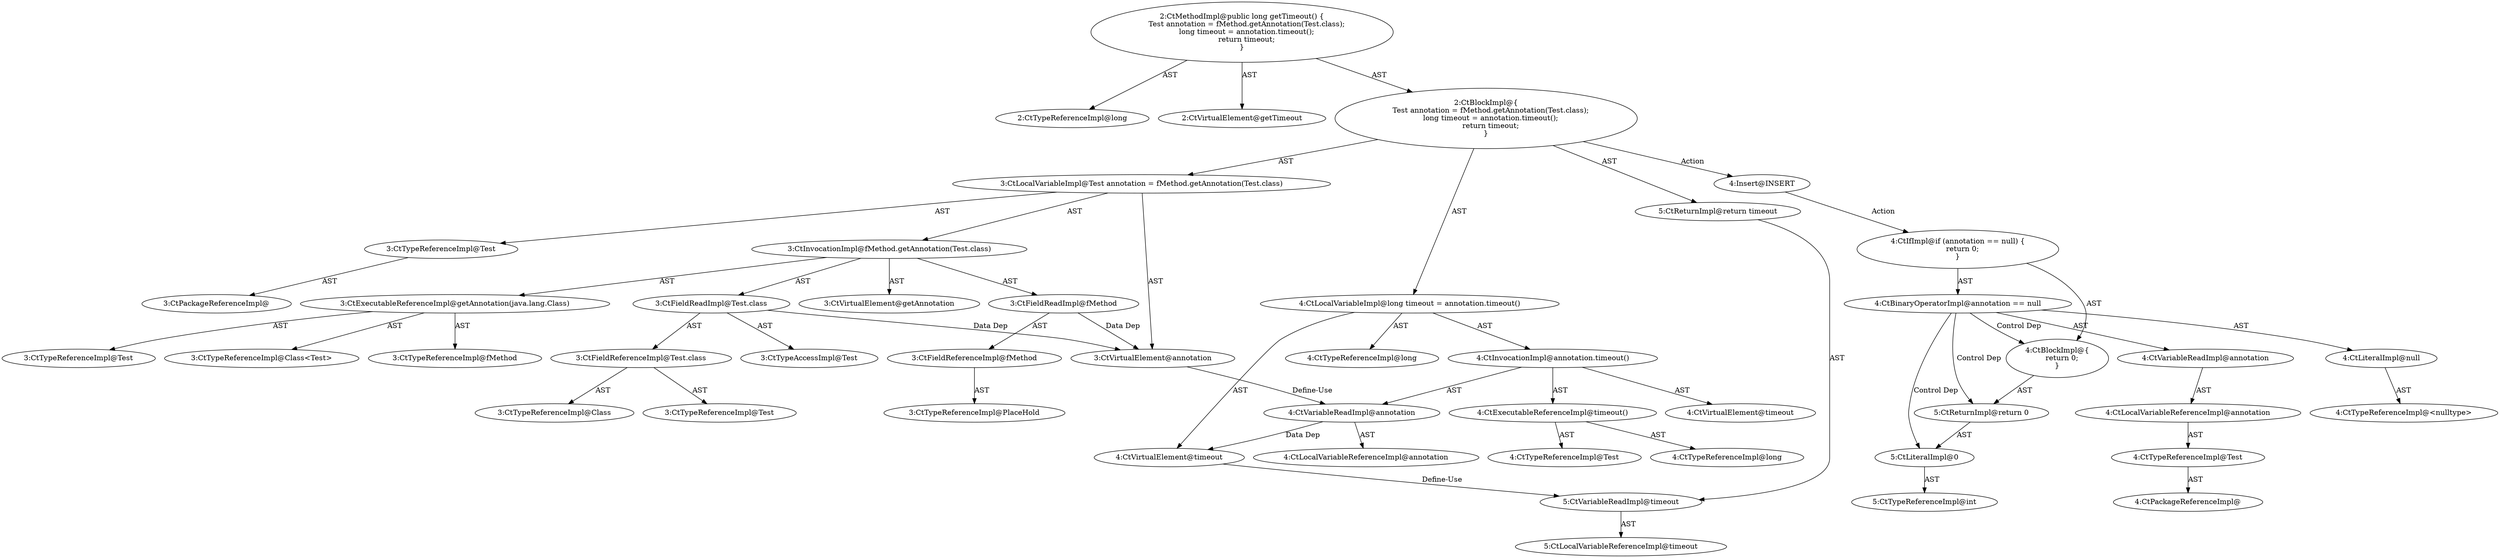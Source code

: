 digraph "getTimeout#?" {
0 [label="2:CtTypeReferenceImpl@long" shape=ellipse]
1 [label="2:CtVirtualElement@getTimeout" shape=ellipse]
2 [label="3:CtTypeReferenceImpl@Test" shape=ellipse]
3 [label="3:CtPackageReferenceImpl@" shape=ellipse]
4 [label="3:CtExecutableReferenceImpl@getAnnotation(java.lang.Class)" shape=ellipse]
5 [label="3:CtTypeReferenceImpl@fMethod" shape=ellipse]
6 [label="3:CtTypeReferenceImpl@Test" shape=ellipse]
7 [label="3:CtTypeReferenceImpl@Class<Test>" shape=ellipse]
8 [label="3:CtVirtualElement@getAnnotation" shape=ellipse]
9 [label="3:CtFieldReferenceImpl@fMethod" shape=ellipse]
10 [label="3:CtTypeReferenceImpl@PlaceHold" shape=ellipse]
11 [label="3:CtFieldReadImpl@fMethod" shape=ellipse]
12 [label="3:CtFieldReferenceImpl@Test.class" shape=ellipse]
13 [label="3:CtTypeReferenceImpl@Test" shape=ellipse]
14 [label="3:CtTypeReferenceImpl@Class" shape=ellipse]
15 [label="3:CtFieldReadImpl@Test.class" shape=ellipse]
16 [label="3:CtTypeAccessImpl@Test" shape=ellipse]
17 [label="3:CtInvocationImpl@fMethod.getAnnotation(Test.class)" shape=ellipse]
18 [label="3:CtVirtualElement@annotation" shape=ellipse]
19 [label="3:CtLocalVariableImpl@Test annotation = fMethod.getAnnotation(Test.class)" shape=ellipse]
20 [label="4:CtTypeReferenceImpl@long" shape=ellipse]
21 [label="4:CtExecutableReferenceImpl@timeout()" shape=ellipse]
22 [label="4:CtTypeReferenceImpl@Test" shape=ellipse]
23 [label="4:CtTypeReferenceImpl@long" shape=ellipse]
24 [label="4:CtVirtualElement@timeout" shape=ellipse]
25 [label="4:CtVariableReadImpl@annotation" shape=ellipse]
26 [label="4:CtLocalVariableReferenceImpl@annotation" shape=ellipse]
27 [label="4:CtInvocationImpl@annotation.timeout()" shape=ellipse]
28 [label="4:CtVirtualElement@timeout" shape=ellipse]
29 [label="4:CtLocalVariableImpl@long timeout = annotation.timeout()" shape=ellipse]
30 [label="5:CtVariableReadImpl@timeout" shape=ellipse]
31 [label="5:CtLocalVariableReferenceImpl@timeout" shape=ellipse]
32 [label="5:CtReturnImpl@return timeout" shape=ellipse]
33 [label="2:CtBlockImpl@\{
    Test annotation = fMethod.getAnnotation(Test.class);
    long timeout = annotation.timeout();
    return timeout;
\}" shape=ellipse]
34 [label="2:CtMethodImpl@public long getTimeout() \{
    Test annotation = fMethod.getAnnotation(Test.class);
    long timeout = annotation.timeout();
    return timeout;
\}" shape=ellipse]
35 [label="4:Insert@INSERT" shape=ellipse]
36 [label="4:CtPackageReferenceImpl@" shape=ellipse]
37 [label="4:CtTypeReferenceImpl@Test" shape=ellipse]
38 [label="4:CtLocalVariableReferenceImpl@annotation" shape=ellipse]
39 [label="4:CtVariableReadImpl@annotation" shape=ellipse]
40 [label="4:CtTypeReferenceImpl@<nulltype>" shape=ellipse]
41 [label="4:CtLiteralImpl@null" shape=ellipse]
42 [label="4:CtBinaryOperatorImpl@annotation == null" shape=ellipse]
43 [label="5:CtTypeReferenceImpl@int" shape=ellipse]
44 [label="5:CtLiteralImpl@0" shape=ellipse]
45 [label="5:CtReturnImpl@return 0" shape=ellipse]
46 [label="4:CtBlockImpl@\{
    return 0;
\}" shape=ellipse]
47 [label="4:CtIfImpl@if (annotation == null) \{
    return 0;
\}" shape=ellipse]
2 -> 3 [label="AST"];
4 -> 5 [label="AST"];
4 -> 6 [label="AST"];
4 -> 7 [label="AST"];
9 -> 10 [label="AST"];
11 -> 9 [label="AST"];
11 -> 18 [label="Data Dep"];
12 -> 13 [label="AST"];
12 -> 14 [label="AST"];
15 -> 16 [label="AST"];
15 -> 12 [label="AST"];
15 -> 18 [label="Data Dep"];
17 -> 8 [label="AST"];
17 -> 11 [label="AST"];
17 -> 4 [label="AST"];
17 -> 15 [label="AST"];
18 -> 25 [label="Define-Use"];
19 -> 18 [label="AST"];
19 -> 2 [label="AST"];
19 -> 17 [label="AST"];
21 -> 22 [label="AST"];
21 -> 23 [label="AST"];
25 -> 26 [label="AST"];
25 -> 28 [label="Data Dep"];
27 -> 24 [label="AST"];
27 -> 25 [label="AST"];
27 -> 21 [label="AST"];
28 -> 30 [label="Define-Use"];
29 -> 28 [label="AST"];
29 -> 20 [label="AST"];
29 -> 27 [label="AST"];
30 -> 31 [label="AST"];
32 -> 30 [label="AST"];
33 -> 19 [label="AST"];
33 -> 29 [label="AST"];
33 -> 32 [label="AST"];
33 -> 35 [label="Action"];
34 -> 1 [label="AST"];
34 -> 0 [label="AST"];
34 -> 33 [label="AST"];
35 -> 47 [label="Action"];
37 -> 36 [label="AST"];
38 -> 37 [label="AST"];
39 -> 38 [label="AST"];
41 -> 40 [label="AST"];
42 -> 39 [label="AST"];
42 -> 41 [label="AST"];
42 -> 46 [label="Control Dep"];
42 -> 45 [label="Control Dep"];
42 -> 44 [label="Control Dep"];
44 -> 43 [label="AST"];
45 -> 44 [label="AST"];
46 -> 45 [label="AST"];
47 -> 42 [label="AST"];
47 -> 46 [label="AST"];
}